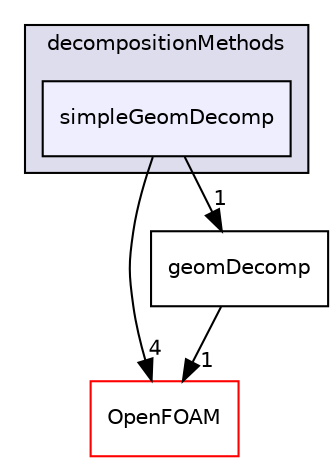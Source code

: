 digraph "src/parallel/decompose/decompositionMethods/simpleGeomDecomp" {
  bgcolor=transparent;
  compound=true
  node [ fontsize="10", fontname="Helvetica"];
  edge [ labelfontsize="10", labelfontname="Helvetica"];
  subgraph clusterdir_e3b70d1802e286fd48b60eaae8da0038 {
    graph [ bgcolor="#ddddee", pencolor="black", label="decompositionMethods" fontname="Helvetica", fontsize="10", URL="dir_e3b70d1802e286fd48b60eaae8da0038.html"]
  dir_404278870dd8cbcf6077845d47211cba [shape=box, label="simpleGeomDecomp", style="filled", fillcolor="#eeeeff", pencolor="black", URL="dir_404278870dd8cbcf6077845d47211cba.html"];
  }
  dir_c5473ff19b20e6ec4dfe5c310b3778a8 [shape=box label="OpenFOAM" color="red" URL="dir_c5473ff19b20e6ec4dfe5c310b3778a8.html"];
  dir_9e69b39d0380318df2fa662500312bbd [shape=box label="geomDecomp" URL="dir_9e69b39d0380318df2fa662500312bbd.html"];
  dir_404278870dd8cbcf6077845d47211cba->dir_c5473ff19b20e6ec4dfe5c310b3778a8 [headlabel="4", labeldistance=1.5 headhref="dir_002453_001897.html"];
  dir_404278870dd8cbcf6077845d47211cba->dir_9e69b39d0380318df2fa662500312bbd [headlabel="1", labeldistance=1.5 headhref="dir_002453_002448.html"];
  dir_9e69b39d0380318df2fa662500312bbd->dir_c5473ff19b20e6ec4dfe5c310b3778a8 [headlabel="1", labeldistance=1.5 headhref="dir_002448_001897.html"];
}
